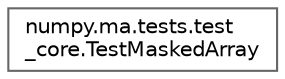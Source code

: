 digraph "Graphical Class Hierarchy"
{
 // LATEX_PDF_SIZE
  bgcolor="transparent";
  edge [fontname=Helvetica,fontsize=10,labelfontname=Helvetica,labelfontsize=10];
  node [fontname=Helvetica,fontsize=10,shape=box,height=0.2,width=0.4];
  rankdir="LR";
  Node0 [id="Node000000",label="numpy.ma.tests.test\l_core.TestMaskedArray",height=0.2,width=0.4,color="grey40", fillcolor="white", style="filled",URL="$de/d60/classnumpy_1_1ma_1_1tests_1_1test__core_1_1TestMaskedArray.html",tooltip=" "];
}

